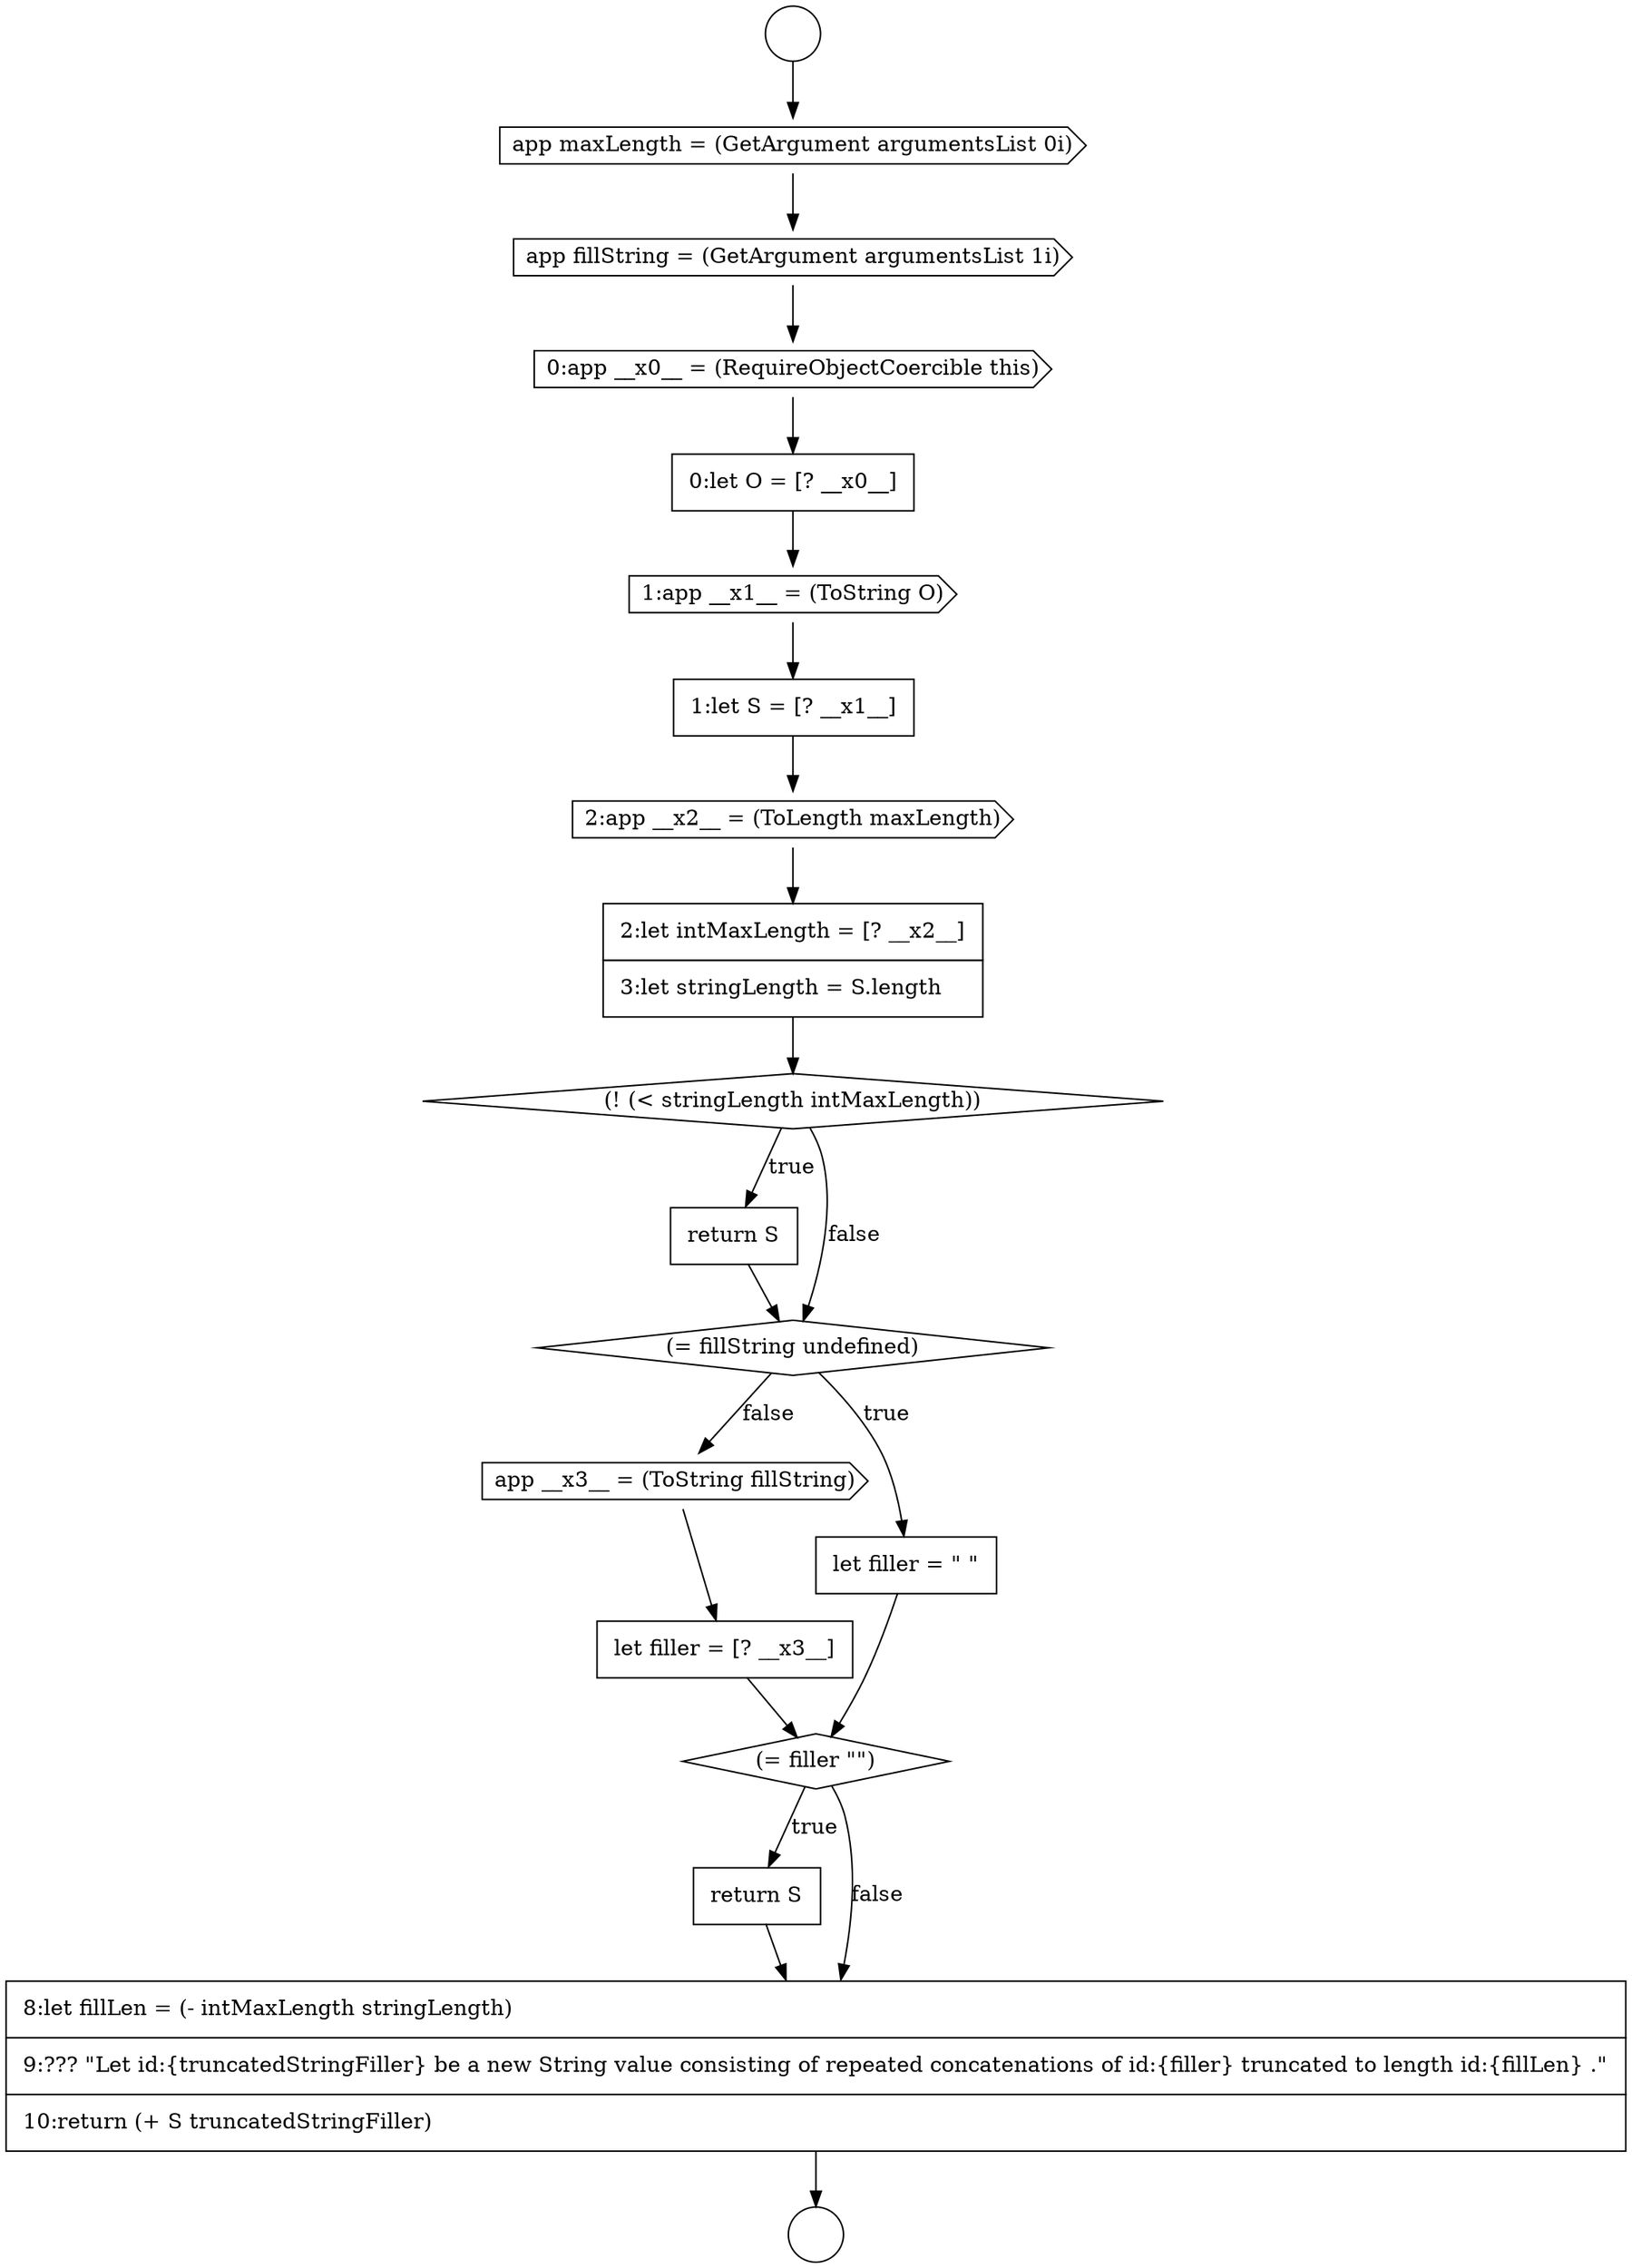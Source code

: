 digraph {
  node12440 [shape=circle label=" " color="black" fillcolor="white" style=filled]
  node12447 [shape=cds, label=<<font color="black">2:app __x2__ = (ToLength maxLength)</font>> color="black" fillcolor="white" style=filled]
  node12443 [shape=cds, label=<<font color="black">0:app __x0__ = (RequireObjectCoercible this)</font>> color="black" fillcolor="white" style=filled]
  node12453 [shape=cds, label=<<font color="black">app __x3__ = (ToString fillString)</font>> color="black" fillcolor="white" style=filled]
  node12450 [shape=none, margin=0, label=<<font color="black">
    <table border="0" cellborder="1" cellspacing="0" cellpadding="10">
      <tr><td align="left">return S</td></tr>
    </table>
  </font>> color="black" fillcolor="white" style=filled]
  node12442 [shape=cds, label=<<font color="black">app fillString = (GetArgument argumentsList 1i)</font>> color="black" fillcolor="white" style=filled]
  node12441 [shape=cds, label=<<font color="black">app maxLength = (GetArgument argumentsList 0i)</font>> color="black" fillcolor="white" style=filled]
  node12451 [shape=diamond, label=<<font color="black">(= fillString undefined)</font>> color="black" fillcolor="white" style=filled]
  node12445 [shape=cds, label=<<font color="black">1:app __x1__ = (ToString O)</font>> color="black" fillcolor="white" style=filled]
  node12455 [shape=diamond, label=<<font color="black">(= filler &quot;&quot;)</font>> color="black" fillcolor="white" style=filled]
  node12439 [shape=circle label=" " color="black" fillcolor="white" style=filled]
  node12452 [shape=none, margin=0, label=<<font color="black">
    <table border="0" cellborder="1" cellspacing="0" cellpadding="10">
      <tr><td align="left">let filler = &quot; &quot;</td></tr>
    </table>
  </font>> color="black" fillcolor="white" style=filled]
  node12448 [shape=none, margin=0, label=<<font color="black">
    <table border="0" cellborder="1" cellspacing="0" cellpadding="10">
      <tr><td align="left">2:let intMaxLength = [? __x2__]</td></tr>
      <tr><td align="left">3:let stringLength = S.length</td></tr>
    </table>
  </font>> color="black" fillcolor="white" style=filled]
  node12444 [shape=none, margin=0, label=<<font color="black">
    <table border="0" cellborder="1" cellspacing="0" cellpadding="10">
      <tr><td align="left">0:let O = [? __x0__]</td></tr>
    </table>
  </font>> color="black" fillcolor="white" style=filled]
  node12456 [shape=none, margin=0, label=<<font color="black">
    <table border="0" cellborder="1" cellspacing="0" cellpadding="10">
      <tr><td align="left">return S</td></tr>
    </table>
  </font>> color="black" fillcolor="white" style=filled]
  node12457 [shape=none, margin=0, label=<<font color="black">
    <table border="0" cellborder="1" cellspacing="0" cellpadding="10">
      <tr><td align="left">8:let fillLen = (- intMaxLength stringLength)</td></tr>
      <tr><td align="left">9:??? &quot;Let id:{truncatedStringFiller} be a new String value consisting of repeated concatenations of id:{filler} truncated to length id:{fillLen} .&quot;</td></tr>
      <tr><td align="left">10:return (+ S truncatedStringFiller)</td></tr>
    </table>
  </font>> color="black" fillcolor="white" style=filled]
  node12446 [shape=none, margin=0, label=<<font color="black">
    <table border="0" cellborder="1" cellspacing="0" cellpadding="10">
      <tr><td align="left">1:let S = [? __x1__]</td></tr>
    </table>
  </font>> color="black" fillcolor="white" style=filled]
  node12449 [shape=diamond, label=<<font color="black">(! (&lt; stringLength intMaxLength))</font>> color="black" fillcolor="white" style=filled]
  node12454 [shape=none, margin=0, label=<<font color="black">
    <table border="0" cellborder="1" cellspacing="0" cellpadding="10">
      <tr><td align="left">let filler = [? __x3__]</td></tr>
    </table>
  </font>> color="black" fillcolor="white" style=filled]
  node12447 -> node12448 [ color="black"]
  node12453 -> node12454 [ color="black"]
  node12450 -> node12451 [ color="black"]
  node12443 -> node12444 [ color="black"]
  node12455 -> node12456 [label=<<font color="black">true</font>> color="black"]
  node12455 -> node12457 [label=<<font color="black">false</font>> color="black"]
  node12457 -> node12440 [ color="black"]
  node12454 -> node12455 [ color="black"]
  node12446 -> node12447 [ color="black"]
  node12448 -> node12449 [ color="black"]
  node12449 -> node12450 [label=<<font color="black">true</font>> color="black"]
  node12449 -> node12451 [label=<<font color="black">false</font>> color="black"]
  node12442 -> node12443 [ color="black"]
  node12444 -> node12445 [ color="black"]
  node12456 -> node12457 [ color="black"]
  node12439 -> node12441 [ color="black"]
  node12445 -> node12446 [ color="black"]
  node12451 -> node12452 [label=<<font color="black">true</font>> color="black"]
  node12451 -> node12453 [label=<<font color="black">false</font>> color="black"]
  node12452 -> node12455 [ color="black"]
  node12441 -> node12442 [ color="black"]
}
